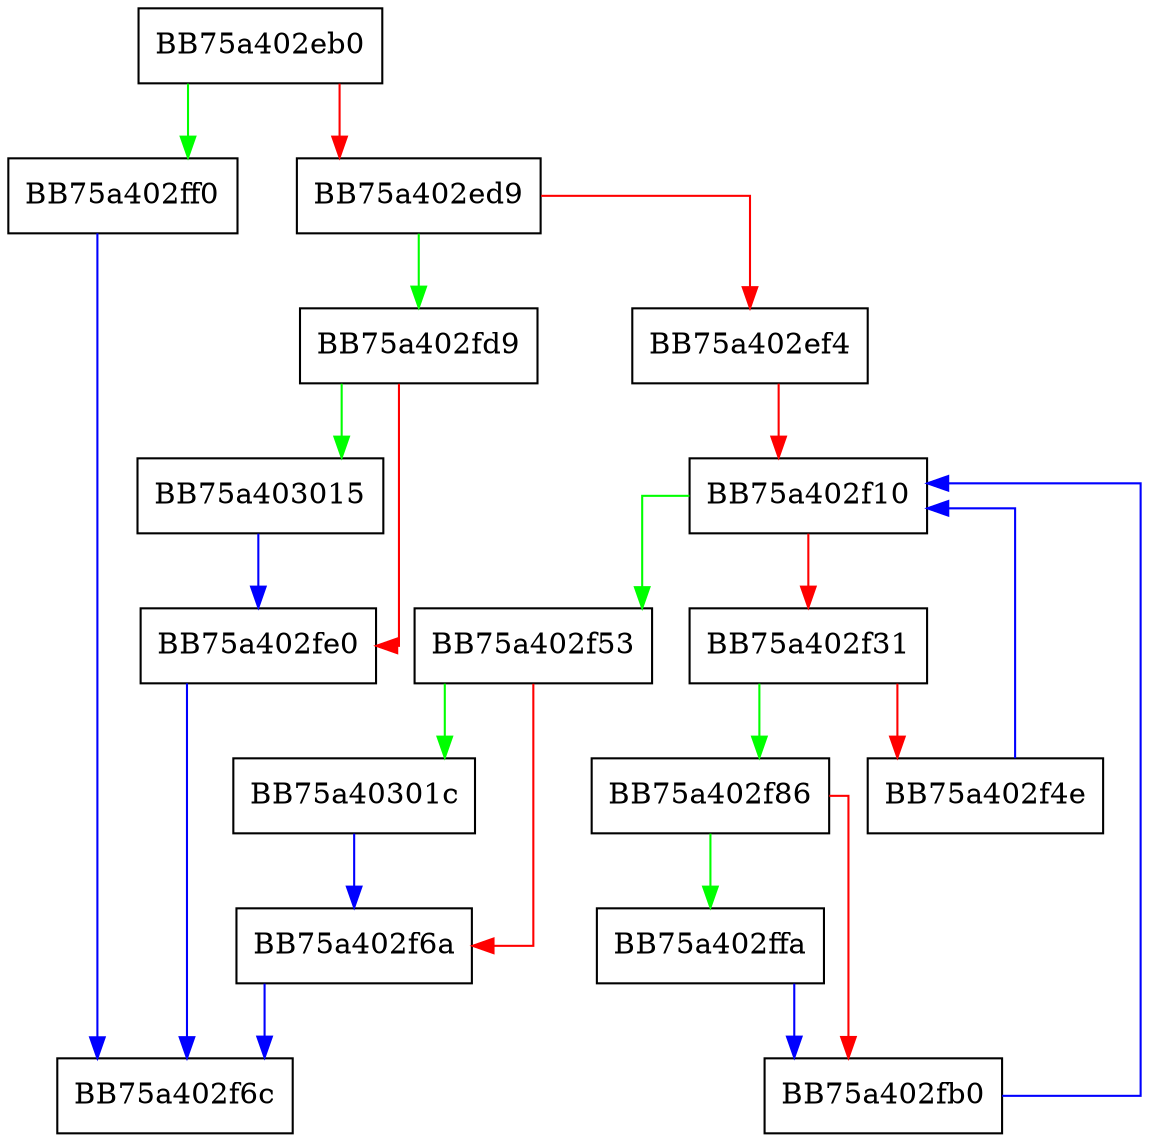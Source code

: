 digraph RemoveExpired {
  node [shape="box"];
  graph [splines=ortho];
  BB75a402eb0 -> BB75a402ff0 [color="green"];
  BB75a402eb0 -> BB75a402ed9 [color="red"];
  BB75a402ed9 -> BB75a402fd9 [color="green"];
  BB75a402ed9 -> BB75a402ef4 [color="red"];
  BB75a402ef4 -> BB75a402f10 [color="red"];
  BB75a402f10 -> BB75a402f53 [color="green"];
  BB75a402f10 -> BB75a402f31 [color="red"];
  BB75a402f31 -> BB75a402f86 [color="green"];
  BB75a402f31 -> BB75a402f4e [color="red"];
  BB75a402f4e -> BB75a402f10 [color="blue"];
  BB75a402f53 -> BB75a40301c [color="green"];
  BB75a402f53 -> BB75a402f6a [color="red"];
  BB75a402f6a -> BB75a402f6c [color="blue"];
  BB75a402f86 -> BB75a402ffa [color="green"];
  BB75a402f86 -> BB75a402fb0 [color="red"];
  BB75a402fb0 -> BB75a402f10 [color="blue"];
  BB75a402fd9 -> BB75a403015 [color="green"];
  BB75a402fd9 -> BB75a402fe0 [color="red"];
  BB75a402fe0 -> BB75a402f6c [color="blue"];
  BB75a402ff0 -> BB75a402f6c [color="blue"];
  BB75a402ffa -> BB75a402fb0 [color="blue"];
  BB75a403015 -> BB75a402fe0 [color="blue"];
  BB75a40301c -> BB75a402f6a [color="blue"];
}